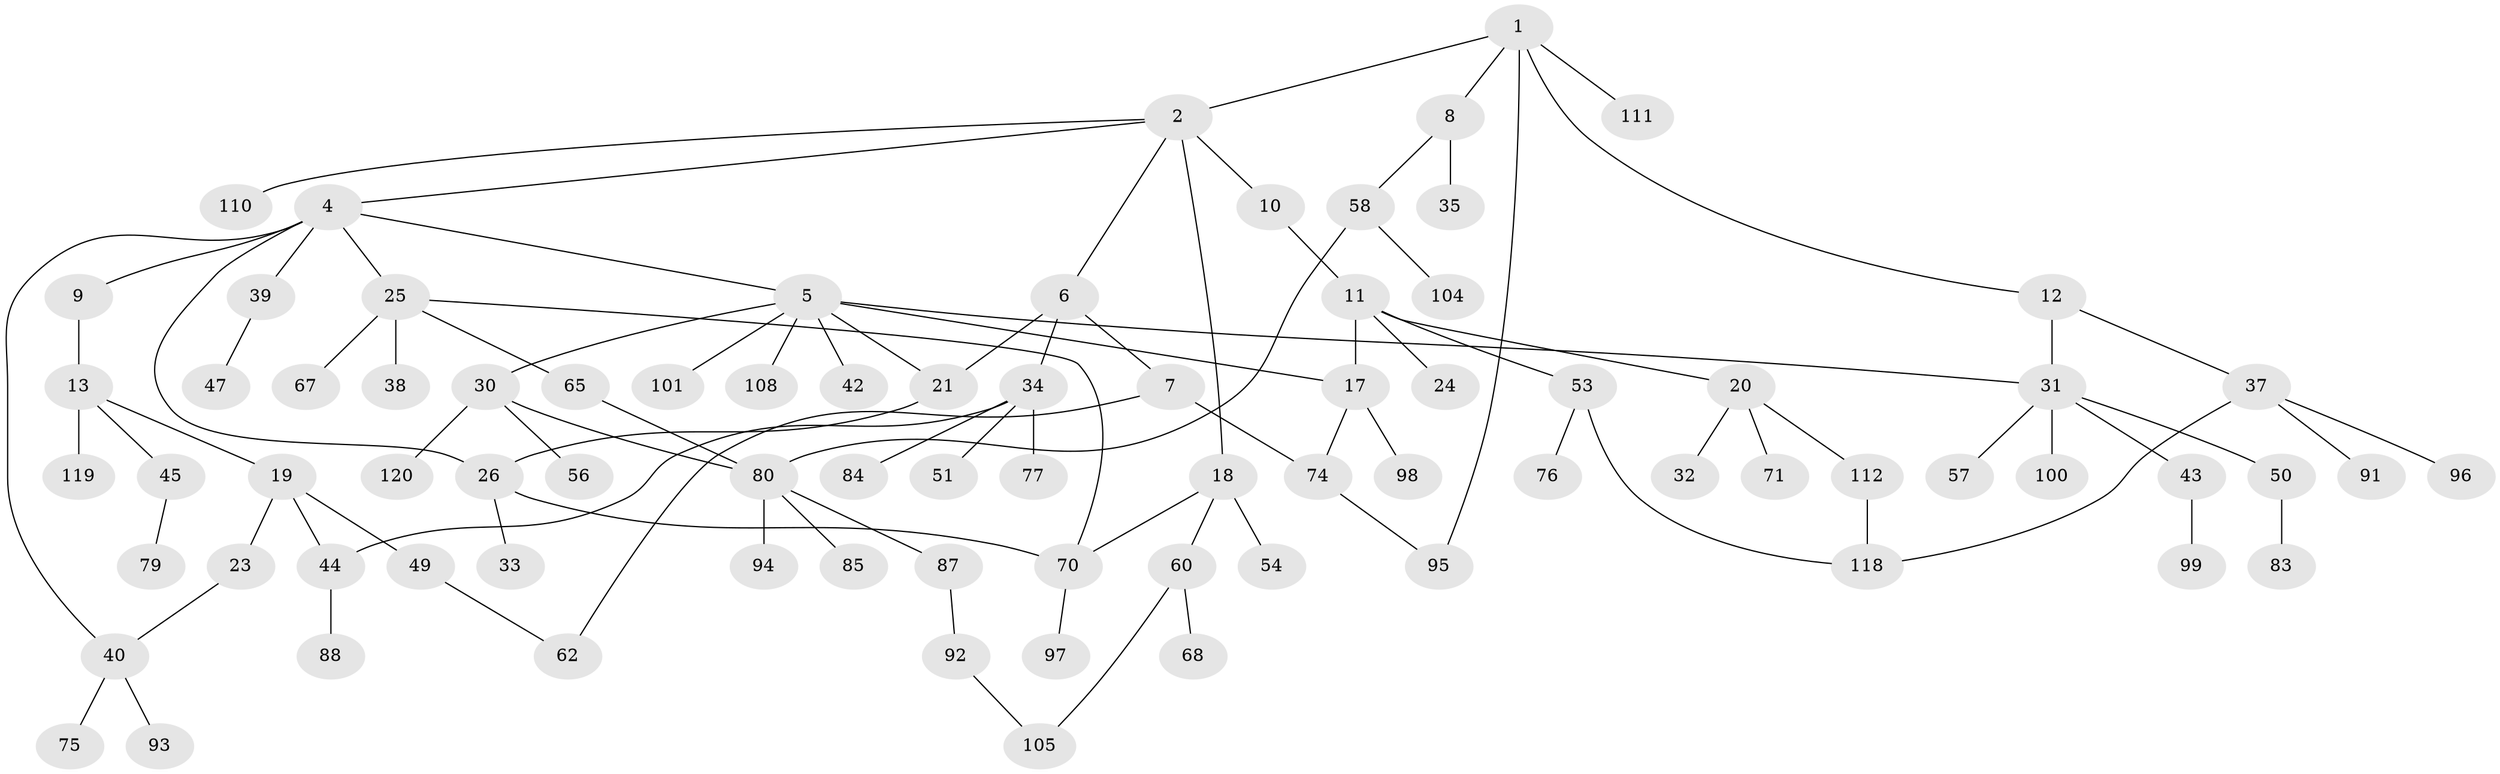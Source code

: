 // Generated by graph-tools (version 1.1) at 2025/23/03/03/25 07:23:32]
// undirected, 82 vertices, 97 edges
graph export_dot {
graph [start="1"]
  node [color=gray90,style=filled];
  1 [super="+106"];
  2 [super="+3"];
  4 [super="+55"];
  5 [super="+15"];
  6 [super="+64"];
  7 [super="+72"];
  8 [super="+73"];
  9;
  10 [super="+102"];
  11 [super="+16"];
  12 [super="+109"];
  13 [super="+14"];
  17 [super="+107"];
  18 [super="+27"];
  19 [super="+36"];
  20 [super="+28"];
  21 [super="+22"];
  23;
  24;
  25 [super="+29"];
  26 [super="+78"];
  30 [super="+82"];
  31 [super="+41"];
  32;
  33 [super="+52"];
  34 [super="+46"];
  35 [super="+121"];
  37 [super="+48"];
  38;
  39;
  40 [super="+90"];
  42;
  43;
  44 [super="+59"];
  45;
  47;
  49 [super="+116"];
  50 [super="+113"];
  51 [super="+117"];
  53 [super="+69"];
  54 [super="+63"];
  56;
  57;
  58 [super="+66"];
  60 [super="+61"];
  62;
  65;
  67;
  68 [super="+103"];
  70 [super="+81"];
  71;
  74 [super="+86"];
  75 [super="+115"];
  76;
  77;
  79;
  80 [super="+89"];
  83;
  84;
  85;
  87;
  88;
  91;
  92 [super="+114"];
  93;
  94;
  95;
  96;
  97;
  98;
  99;
  100;
  101;
  104;
  105;
  108;
  110;
  111;
  112;
  118;
  119;
  120;
  1 -- 2;
  1 -- 8;
  1 -- 12;
  1 -- 95;
  1 -- 111;
  2 -- 6;
  2 -- 18;
  2 -- 110;
  2 -- 10;
  2 -- 4;
  4 -- 5;
  4 -- 9;
  4 -- 25;
  4 -- 39;
  4 -- 40;
  4 -- 26;
  5 -- 30;
  5 -- 101;
  5 -- 108;
  5 -- 31;
  5 -- 42;
  5 -- 17;
  5 -- 21;
  6 -- 7;
  6 -- 21;
  6 -- 34;
  7 -- 62;
  7 -- 74;
  8 -- 35;
  8 -- 58;
  9 -- 13;
  10 -- 11;
  11 -- 20;
  11 -- 24;
  11 -- 17;
  11 -- 53;
  12 -- 31;
  12 -- 37;
  13 -- 45;
  13 -- 119;
  13 -- 19;
  17 -- 74;
  17 -- 98;
  18 -- 60;
  18 -- 54;
  18 -- 70;
  19 -- 23;
  19 -- 44;
  19 -- 49;
  20 -- 32;
  20 -- 112;
  20 -- 71;
  21 -- 26;
  23 -- 40;
  25 -- 65;
  25 -- 38;
  25 -- 67;
  25 -- 70;
  26 -- 33;
  26 -- 70;
  30 -- 56;
  30 -- 120;
  30 -- 80;
  31 -- 43;
  31 -- 50;
  31 -- 57;
  31 -- 100;
  34 -- 51;
  34 -- 44;
  34 -- 77;
  34 -- 84;
  37 -- 91;
  37 -- 96;
  37 -- 118;
  39 -- 47;
  40 -- 75;
  40 -- 93;
  43 -- 99;
  44 -- 88;
  45 -- 79;
  49 -- 62;
  50 -- 83;
  53 -- 76;
  53 -- 118;
  58 -- 80;
  58 -- 104;
  60 -- 105;
  60 -- 68;
  65 -- 80;
  70 -- 97;
  74 -- 95;
  80 -- 85;
  80 -- 87;
  80 -- 94;
  87 -- 92;
  92 -- 105;
  112 -- 118;
}
